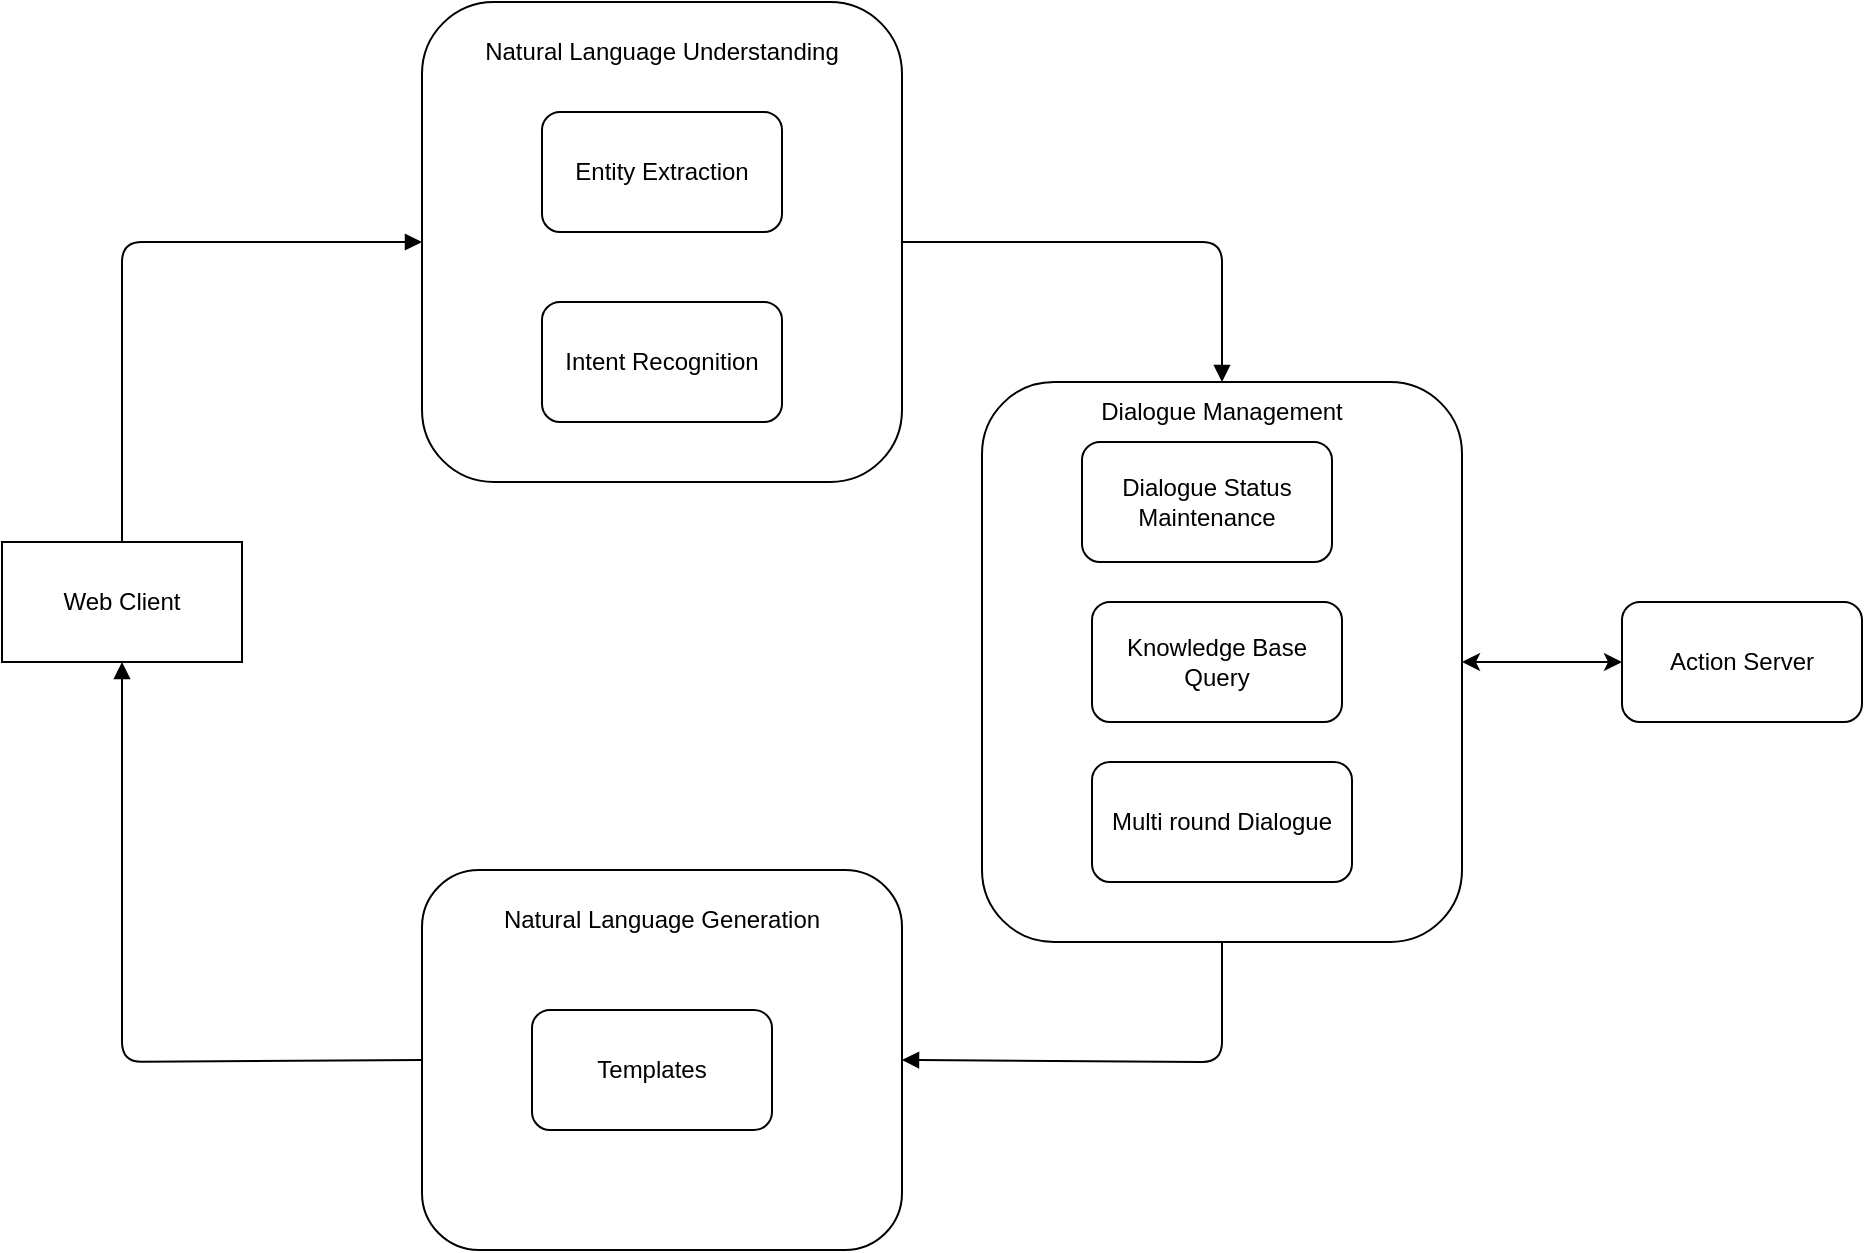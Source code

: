 <mxfile version="20.2.7" type="device" pages="3"><diagram id="QJo17erSmPz2hUbn2YSa" name="Page-1"><mxGraphModel dx="1038" dy="547" grid="0" gridSize="10" guides="1" tooltips="1" connect="1" arrows="1" fold="1" page="0" pageScale="1" pageWidth="850" pageHeight="1100" math="0" shadow="0"><root><mxCell id="0"/><mxCell id="1" parent="0"/><mxCell id="7QImy33jJ1WULM8TwqEs-24" style="edgeStyle=none;rounded=1;orthogonalLoop=1;jettySize=auto;html=1;exitX=0.5;exitY=0;exitDx=0;exitDy=0;entryX=0;entryY=0.5;entryDx=0;entryDy=0;endArrow=block;endFill=1;elbow=vertical;" parent="1" source="7QImy33jJ1WULM8TwqEs-2" target="7QImy33jJ1WULM8TwqEs-5" edge="1"><mxGeometry relative="1" as="geometry"><Array as="points"><mxPoint x="100" y="190"/></Array></mxGeometry></mxCell><mxCell id="7QImy33jJ1WULM8TwqEs-2" value="Web Client" style="rounded=0;whiteSpace=wrap;html=1;" parent="1" vertex="1"><mxGeometry x="40" y="340" width="120" height="60" as="geometry"/></mxCell><mxCell id="7QImy33jJ1WULM8TwqEs-28" style="edgeStyle=none;rounded=1;orthogonalLoop=1;jettySize=auto;html=1;exitX=1;exitY=0.5;exitDx=0;exitDy=0;entryX=0.5;entryY=0;entryDx=0;entryDy=0;endArrow=block;endFill=1;elbow=vertical;" parent="1" source="7QImy33jJ1WULM8TwqEs-5" target="7QImy33jJ1WULM8TwqEs-14" edge="1"><mxGeometry relative="1" as="geometry"><Array as="points"><mxPoint x="650" y="190"/></Array></mxGeometry></mxCell><mxCell id="7QImy33jJ1WULM8TwqEs-5" value="" style="rounded=1;whiteSpace=wrap;html=1;align=center;" parent="1" vertex="1"><mxGeometry x="250" y="70" width="240" height="240" as="geometry"/></mxCell><mxCell id="7QImy33jJ1WULM8TwqEs-6" value="Natural Language Understanding" style="text;html=1;strokeColor=none;fillColor=none;align=center;verticalAlign=middle;whiteSpace=wrap;rounded=0;" parent="1" vertex="1"><mxGeometry x="280" y="80" width="180" height="30" as="geometry"/></mxCell><mxCell id="7QImy33jJ1WULM8TwqEs-7" value="Entity Extraction" style="rounded=1;whiteSpace=wrap;html=1;" parent="1" vertex="1"><mxGeometry x="310" y="125" width="120" height="60" as="geometry"/></mxCell><mxCell id="7QImy33jJ1WULM8TwqEs-8" value="Intent Recognition" style="rounded=1;whiteSpace=wrap;html=1;" parent="1" vertex="1"><mxGeometry x="310" y="220" width="120" height="60" as="geometry"/></mxCell><mxCell id="7QImy33jJ1WULM8TwqEs-31" style="edgeStyle=none;rounded=1;orthogonalLoop=1;jettySize=auto;html=1;exitX=0.5;exitY=1;exitDx=0;exitDy=0;entryX=1;entryY=0.5;entryDx=0;entryDy=0;endArrow=block;endFill=1;elbow=vertical;" parent="1" source="7QImy33jJ1WULM8TwqEs-11" target="7QImy33jJ1WULM8TwqEs-12" edge="1"><mxGeometry relative="1" as="geometry"><Array as="points"><mxPoint x="650" y="600"/></Array></mxGeometry></mxCell><mxCell id="7QImy33jJ1WULM8TwqEs-11" value="" style="rounded=1;whiteSpace=wrap;html=1;align=center;" parent="1" vertex="1"><mxGeometry x="530" y="260" width="240" height="280" as="geometry"/></mxCell><mxCell id="7QImy33jJ1WULM8TwqEs-32" style="edgeStyle=none;rounded=1;orthogonalLoop=1;jettySize=auto;html=1;entryX=0.5;entryY=1;entryDx=0;entryDy=0;endArrow=block;endFill=1;elbow=vertical;exitX=0;exitY=0.5;exitDx=0;exitDy=0;" parent="1" source="7QImy33jJ1WULM8TwqEs-12" target="7QImy33jJ1WULM8TwqEs-2" edge="1"><mxGeometry relative="1" as="geometry"><Array as="points"><mxPoint x="100" y="600"/></Array></mxGeometry></mxCell><mxCell id="7QImy33jJ1WULM8TwqEs-12" value="" style="rounded=1;whiteSpace=wrap;html=1;align=center;" parent="1" vertex="1"><mxGeometry x="250" y="504" width="240" height="190" as="geometry"/></mxCell><mxCell id="7QImy33jJ1WULM8TwqEs-14" value="Dialogue Management" style="text;html=1;strokeColor=none;fillColor=none;align=center;verticalAlign=middle;whiteSpace=wrap;rounded=0;" parent="1" vertex="1"><mxGeometry x="585" y="260" width="130" height="30" as="geometry"/></mxCell><mxCell id="7QImy33jJ1WULM8TwqEs-15" value="Natural Language Generation" style="text;html=1;strokeColor=none;fillColor=none;align=center;verticalAlign=middle;whiteSpace=wrap;rounded=0;" parent="1" vertex="1"><mxGeometry x="280" y="514" width="180" height="30" as="geometry"/></mxCell><mxCell id="7QImy33jJ1WULM8TwqEs-17" value="Action Server" style="rounded=1;whiteSpace=wrap;html=1;" parent="1" vertex="1"><mxGeometry x="850" y="370" width="120" height="60" as="geometry"/></mxCell><mxCell id="7QImy33jJ1WULM8TwqEs-18" value="Templates" style="rounded=1;whiteSpace=wrap;html=1;" parent="1" vertex="1"><mxGeometry x="305" y="574" width="120" height="60" as="geometry"/></mxCell><mxCell id="7QImy33jJ1WULM8TwqEs-20" value="Dialogue Status Maintenance" style="rounded=1;whiteSpace=wrap;html=1;" parent="1" vertex="1"><mxGeometry x="580" y="290" width="125" height="60" as="geometry"/></mxCell><mxCell id="7QImy33jJ1WULM8TwqEs-21" value="Knowledge Base Query" style="rounded=1;whiteSpace=wrap;html=1;" parent="1" vertex="1"><mxGeometry x="585" y="370" width="125" height="60" as="geometry"/></mxCell><mxCell id="7QImy33jJ1WULM8TwqEs-22" value="Multi round Dialogue" style="rounded=1;whiteSpace=wrap;html=1;" parent="1" vertex="1"><mxGeometry x="585" y="450" width="130" height="60" as="geometry"/></mxCell><mxCell id="7QImy33jJ1WULM8TwqEs-27" value="" style="endArrow=classic;startArrow=classic;html=1;rounded=1;elbow=vertical;entryX=0;entryY=0.5;entryDx=0;entryDy=0;exitX=1;exitY=0.5;exitDx=0;exitDy=0;" parent="1" source="7QImy33jJ1WULM8TwqEs-11" target="7QImy33jJ1WULM8TwqEs-17" edge="1"><mxGeometry width="50" height="50" relative="1" as="geometry"><mxPoint x="460" y="200" as="sourcePoint"/><mxPoint x="510" y="150" as="targetPoint"/></mxGeometry></mxCell></root></mxGraphModel></diagram><diagram id="yQlThBjcWea4iOCd1SF-" name="Page-2"><mxGraphModel dx="1038" dy="547" grid="1" gridSize="10" guides="1" tooltips="1" connect="1" arrows="1" fold="1" page="1" pageScale="1" pageWidth="850" pageHeight="1100" math="0" shadow="0"><root><mxCell id="0"/><mxCell id="1" parent="0"/><mxCell id="R7uT_VmfjU69_oBGMDVu-1" value="&lt;b&gt;&lt;font style=&quot;font-size: 21px;&quot;&gt;User Perspective&lt;/font&gt;&lt;/b&gt;" style="rounded=0;whiteSpace=wrap;html=1;" parent="1" vertex="1"><mxGeometry x="80" y="80" width="720" height="40" as="geometry"/></mxCell><mxCell id="R7uT_VmfjU69_oBGMDVu-2" value="&lt;b&gt;&lt;font style=&quot;font-size: 21px;&quot;&gt;Conversational Agent Perspective&lt;/font&gt;&lt;/b&gt;" style="rounded=0;whiteSpace=wrap;html=1;" parent="1" vertex="1"><mxGeometry x="80" y="440" width="720" height="40" as="geometry"/></mxCell><mxCell id="R7uT_VmfjU69_oBGMDVu-3" value="What they type" style="rounded=0;whiteSpace=wrap;html=1;fontSize=21;" parent="1" vertex="1"><mxGeometry x="80" y="160" width="160" height="60" as="geometry"/></mxCell><mxCell id="R7uT_VmfjU69_oBGMDVu-4" value="What they want" style="rounded=0;whiteSpace=wrap;html=1;fontSize=21;" parent="1" vertex="1"><mxGeometry x="320" y="160" width="240" height="60" as="geometry"/></mxCell><mxCell id="R7uT_VmfjU69_oBGMDVu-5" value="What they get" style="rounded=0;whiteSpace=wrap;html=1;fontSize=21;" parent="1" vertex="1"><mxGeometry x="640" y="160" width="150" height="60" as="geometry"/></mxCell><mxCell id="R7uT_VmfjU69_oBGMDVu-6" value="Types utterance" style="rounded=0;whiteSpace=wrap;html=1;fontSize=21;" parent="1" vertex="1"><mxGeometry x="80" y="340" width="160" height="60" as="geometry"/></mxCell><mxCell id="R7uT_VmfjU69_oBGMDVu-7" value="Find user intent / entities" style="rounded=0;whiteSpace=wrap;html=1;fontSize=21;" parent="1" vertex="1"><mxGeometry x="320" y="340" width="240" height="60" as="geometry"/></mxCell><mxCell id="R7uT_VmfjU69_oBGMDVu-8" value="Determines response" style="rounded=0;whiteSpace=wrap;html=1;fontSize=21;" parent="1" vertex="1"><mxGeometry x="640" y="340" width="160" height="60" as="geometry"/></mxCell><mxCell id="R7uT_VmfjU69_oBGMDVu-9" value="" style="sketch=0;outlineConnect=0;fontColor=#232F3E;gradientColor=none;fillColor=#232F3D;strokeColor=none;dashed=0;verticalLabelPosition=bottom;verticalAlign=top;align=center;html=1;fontSize=12;fontStyle=0;aspect=fixed;pointerEvents=1;shape=mxgraph.aws4.user;" parent="1" vertex="1"><mxGeometry x="100" y="240" width="70" height="70" as="geometry"/></mxCell><mxCell id="R7uT_VmfjU69_oBGMDVu-12" value="" style="shape=image;html=1;verticalAlign=top;verticalLabelPosition=bottom;labelBackgroundColor=#ffffff;imageAspect=0;aspect=fixed;image=https://cdn4.iconfinder.com/data/icons/social-media-and-logos-12/32/Logo_reddit_robot-128.png;fontSize=21;" parent="1" vertex="1"><mxGeometry x="380" y="235" width="80" height="80" as="geometry"/></mxCell><mxCell id="R7uT_VmfjU69_oBGMDVu-13" value="" style="shape=image;html=1;verticalAlign=top;verticalLabelPosition=bottom;labelBackgroundColor=#ffffff;imageAspect=0;aspect=fixed;image=https://cdn4.iconfinder.com/data/icons/social-media-and-logos-12/32/Logo_reddit_robot-128.png;fontSize=21;" parent="1" vertex="1"><mxGeometry x="650" y="235" width="80" height="80" as="geometry"/></mxCell><mxCell id="R7uT_VmfjU69_oBGMDVu-15" value="" style="endArrow=classic;html=1;rounded=0;fontSize=21;" parent="1" edge="1"><mxGeometry width="50" height="50" relative="1" as="geometry"><mxPoint x="220" y="275" as="sourcePoint"/><mxPoint x="330" y="275" as="targetPoint"/></mxGeometry></mxCell><mxCell id="R7uT_VmfjU69_oBGMDVu-16" value="" style="endArrow=classic;html=1;rounded=0;fontSize=21;" parent="1" edge="1"><mxGeometry width="50" height="50" relative="1" as="geometry"><mxPoint x="510" y="274.5" as="sourcePoint"/><mxPoint x="620" y="274.5" as="targetPoint"/></mxGeometry></mxCell></root></mxGraphModel></diagram><diagram id="ySjbbv-yVF4HQceBeDSb" name="Page-3"><mxGraphModel dx="1038" dy="547" grid="1" gridSize="10" guides="1" tooltips="1" connect="1" arrows="1" fold="1" page="1" pageScale="1" pageWidth="850" pageHeight="1100" math="0" shadow="0"><root><mxCell id="0"/><mxCell id="1" parent="0"/><mxCell id="_CDaFHOBXz4IHCOOeDWy-1" value="" style="rounded=0;whiteSpace=wrap;html=1;" vertex="1" parent="1"><mxGeometry x="240" y="200" width="560" height="160" as="geometry"/></mxCell><mxCell id="_CDaFHOBXz4IHCOOeDWy-2" value="" style="rounded=1;whiteSpace=wrap;html=1;" vertex="1" parent="1"><mxGeometry x="360" y="250" width="120" height="60" as="geometry"/></mxCell></root></mxGraphModel></diagram></mxfile>